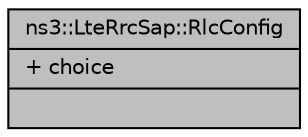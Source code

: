 digraph "ns3::LteRrcSap::RlcConfig"
{
  edge [fontname="Helvetica",fontsize="10",labelfontname="Helvetica",labelfontsize="10"];
  node [fontname="Helvetica",fontsize="10",shape=record];
  Node1 [label="{ns3::LteRrcSap::RlcConfig\n|+ choice\l|}",height=0.2,width=0.4,color="black", fillcolor="grey75", style="filled", fontcolor="black"];
}
